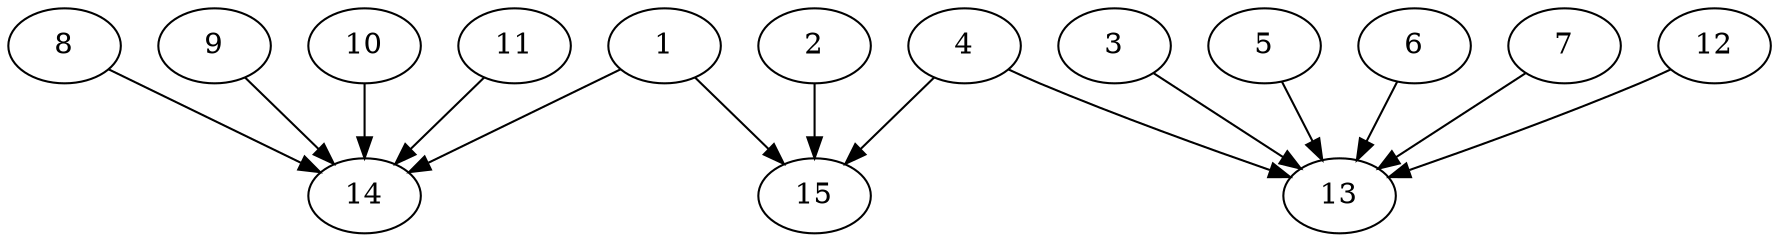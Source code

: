 // DAG automatically generated by daggen at Thu Oct  3 13:59:26 2019
// ./daggen --dot -n 15 --ccr 0.4 --fat 0.9 --regular 0.7 --density 0.6 --mindata 5242880 --maxdata 52428800 
digraph G {
  1 [size="87918080", alpha="0.01", expect_size="35167232"] 
  1 -> 14 [size ="35167232"]
  1 -> 15 [size ="35167232"]
  2 [size="126899200", alpha="0.10", expect_size="50759680"] 
  2 -> 15 [size ="50759680"]
  3 [size="67834880", alpha="0.09", expect_size="27133952"] 
  3 -> 13 [size ="27133952"]
  4 [size="58455040", alpha="0.19", expect_size="23382016"] 
  4 -> 13 [size ="23382016"]
  4 -> 15 [size ="23382016"]
  5 [size="23513600", alpha="0.20", expect_size="9405440"] 
  5 -> 13 [size ="9405440"]
  6 [size="64642560", alpha="0.14", expect_size="25857024"] 
  6 -> 13 [size ="25857024"]
  7 [size="78732800", alpha="0.01", expect_size="31493120"] 
  7 -> 13 [size ="31493120"]
  8 [size="16087040", alpha="0.15", expect_size="6434816"] 
  8 -> 14 [size ="6434816"]
  9 [size="129018880", alpha="0.06", expect_size="51607552"] 
  9 -> 14 [size ="51607552"]
  10 [size="97482240", alpha="0.02", expect_size="38992896"] 
  10 -> 14 [size ="38992896"]
  11 [size="102394880", alpha="0.08", expect_size="40957952"] 
  11 -> 14 [size ="40957952"]
  12 [size="110837760", alpha="0.01", expect_size="44335104"] 
  12 -> 13 [size ="44335104"]
  13 [size="52492800", alpha="0.11", expect_size="20997120"] 
  14 [size="102824960", alpha="0.15", expect_size="41129984"] 
  15 [size="99822080", alpha="0.03", expect_size="39928832"] 
}
